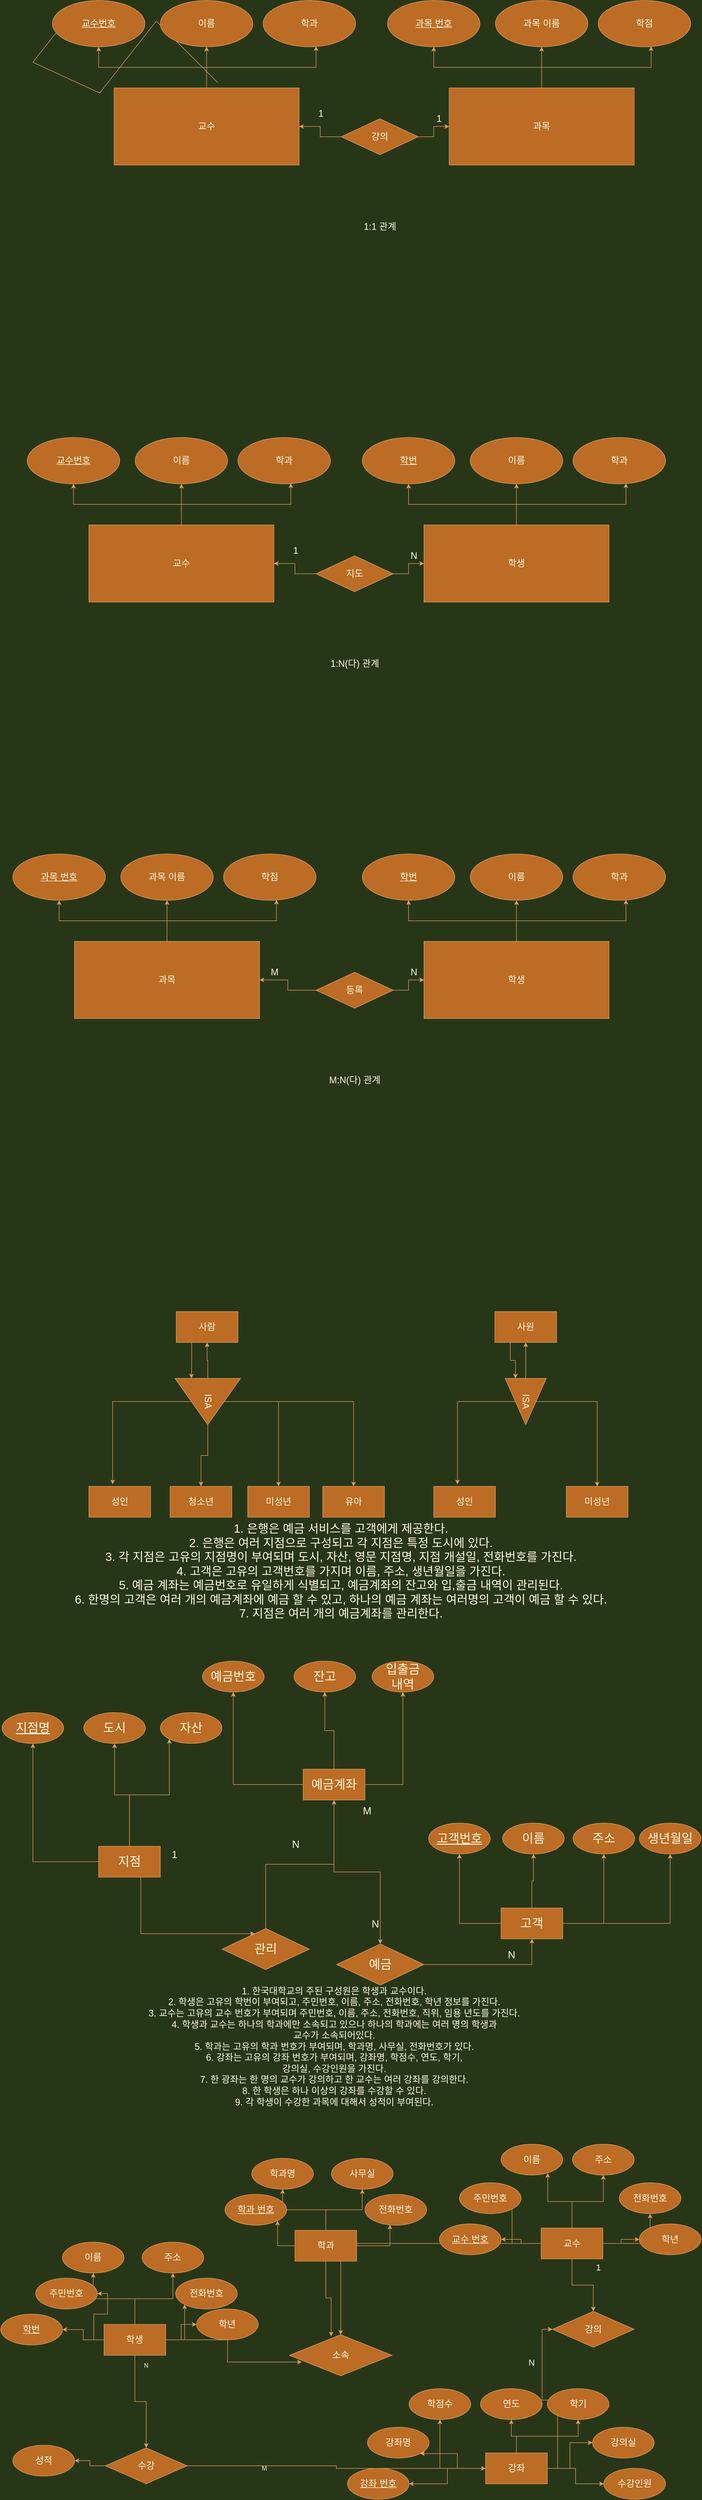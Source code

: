 <mxfile version="20.5.3" type="device"><diagram id="R2lEEEUBdFMjLlhIrx00" name="Page-1"><mxGraphModel dx="1580" dy="882" grid="1" gridSize="10" guides="1" tooltips="1" connect="1" arrows="1" fold="1" page="1" pageScale="1" pageWidth="1400" pageHeight="850" background="#283618" math="0" shadow="0" extFonts="Permanent Marker^https://fonts.googleapis.com/css?family=Permanent+Marker"><root><mxCell id="0"/><mxCell id="1" parent="0"/><mxCell id="LZjYYgb2vNBmCxx3udoO-3" value="" style="endArrow=none;html=1;rounded=0;strokeColor=#DDA15E;fontColor=#FEFAE0;labelBackgroundColor=#283618;" parent="1" edge="1"><mxGeometry width="50" height="50" relative="1" as="geometry"><mxPoint x="172.16" y="235.433" as="sourcePoint"/><mxPoint x="450" y="380" as="targetPoint"/><Array as="points"><mxPoint x="90" y="340"/><mxPoint x="220" y="400"/><mxPoint x="330" y="260"/></Array></mxGeometry></mxCell><mxCell id="LZjYYgb2vNBmCxx3udoO-9" value="&lt;font style=&quot;font-size: 18px;&quot;&gt;&lt;u&gt;교수번호&lt;/u&gt;&lt;/font&gt;" style="ellipse;whiteSpace=wrap;html=1;fillColor=#BC6C25;strokeColor=#DDA15E;fontColor=#FEFAE0;" parent="1" vertex="1"><mxGeometry x="128" y="220" width="180" height="90" as="geometry"/></mxCell><mxCell id="LZjYYgb2vNBmCxx3udoO-10" value="&lt;font style=&quot;font-size: 18px;&quot;&gt;이름&lt;/font&gt;" style="ellipse;whiteSpace=wrap;html=1;fillColor=#BC6C25;strokeColor=#DDA15E;fontColor=#FEFAE0;" parent="1" vertex="1"><mxGeometry x="338" y="220" width="180" height="90" as="geometry"/></mxCell><mxCell id="LZjYYgb2vNBmCxx3udoO-11" value="&lt;font style=&quot;font-size: 18px;&quot;&gt;학과&lt;/font&gt;" style="ellipse;whiteSpace=wrap;html=1;fillColor=#BC6C25;strokeColor=#DDA15E;fontColor=#FEFAE0;" parent="1" vertex="1"><mxGeometry x="538" y="220" width="180" height="90" as="geometry"/></mxCell><mxCell id="LZjYYgb2vNBmCxx3udoO-14" style="edgeStyle=orthogonalEdgeStyle;rounded=0;orthogonalLoop=1;jettySize=auto;html=1;entryX=0.5;entryY=1;entryDx=0;entryDy=0;fontSize=18;strokeColor=#DDA15E;fontColor=#FEFAE0;labelBackgroundColor=#283618;" parent="1" source="LZjYYgb2vNBmCxx3udoO-13" target="LZjYYgb2vNBmCxx3udoO-10" edge="1"><mxGeometry relative="1" as="geometry"/></mxCell><mxCell id="LZjYYgb2vNBmCxx3udoO-15" style="edgeStyle=orthogonalEdgeStyle;rounded=0;orthogonalLoop=1;jettySize=auto;html=1;entryX=0.5;entryY=1;entryDx=0;entryDy=0;fontSize=18;strokeColor=#DDA15E;fontColor=#FEFAE0;labelBackgroundColor=#283618;" parent="1" source="LZjYYgb2vNBmCxx3udoO-13" target="LZjYYgb2vNBmCxx3udoO-9" edge="1"><mxGeometry relative="1" as="geometry"/></mxCell><mxCell id="LZjYYgb2vNBmCxx3udoO-16" style="edgeStyle=orthogonalEdgeStyle;rounded=0;orthogonalLoop=1;jettySize=auto;html=1;entryX=0.572;entryY=0.989;entryDx=0;entryDy=0;entryPerimeter=0;fontSize=18;strokeColor=#DDA15E;fontColor=#FEFAE0;labelBackgroundColor=#283618;" parent="1" source="LZjYYgb2vNBmCxx3udoO-13" target="LZjYYgb2vNBmCxx3udoO-11" edge="1"><mxGeometry relative="1" as="geometry"/></mxCell><mxCell id="LZjYYgb2vNBmCxx3udoO-13" value="교수" style="rounded=0;whiteSpace=wrap;html=1;fontSize=18;fillColor=#BC6C25;strokeColor=#DDA15E;fontColor=#FEFAE0;" parent="1" vertex="1"><mxGeometry x="248" y="390" width="360" height="150" as="geometry"/></mxCell><mxCell id="LZjYYgb2vNBmCxx3udoO-17" value="&lt;font style=&quot;font-size: 18px;&quot;&gt;&lt;u&gt;과목 번호&lt;/u&gt;&lt;/font&gt;" style="ellipse;whiteSpace=wrap;html=1;fillColor=#BC6C25;strokeColor=#DDA15E;fontColor=#FEFAE0;" parent="1" vertex="1"><mxGeometry x="780" y="220" width="180" height="90" as="geometry"/></mxCell><mxCell id="LZjYYgb2vNBmCxx3udoO-18" value="&lt;font style=&quot;font-size: 18px;&quot;&gt;과목 이름&lt;/font&gt;" style="ellipse;whiteSpace=wrap;html=1;fillColor=#BC6C25;strokeColor=#DDA15E;fontColor=#FEFAE0;" parent="1" vertex="1"><mxGeometry x="990" y="220" width="180" height="90" as="geometry"/></mxCell><mxCell id="LZjYYgb2vNBmCxx3udoO-19" value="&lt;font style=&quot;font-size: 18px;&quot;&gt;학점&lt;/font&gt;" style="ellipse;whiteSpace=wrap;html=1;fillColor=#BC6C25;strokeColor=#DDA15E;fontColor=#FEFAE0;" parent="1" vertex="1"><mxGeometry x="1190" y="220" width="180" height="90" as="geometry"/></mxCell><mxCell id="LZjYYgb2vNBmCxx3udoO-20" style="edgeStyle=orthogonalEdgeStyle;rounded=0;orthogonalLoop=1;jettySize=auto;html=1;entryX=0.5;entryY=1;entryDx=0;entryDy=0;fontSize=18;strokeColor=#DDA15E;fontColor=#FEFAE0;labelBackgroundColor=#283618;" parent="1" source="LZjYYgb2vNBmCxx3udoO-23" target="LZjYYgb2vNBmCxx3udoO-18" edge="1"><mxGeometry relative="1" as="geometry"/></mxCell><mxCell id="LZjYYgb2vNBmCxx3udoO-21" style="edgeStyle=orthogonalEdgeStyle;rounded=0;orthogonalLoop=1;jettySize=auto;html=1;entryX=0.5;entryY=1;entryDx=0;entryDy=0;fontSize=18;strokeColor=#DDA15E;fontColor=#FEFAE0;labelBackgroundColor=#283618;" parent="1" source="LZjYYgb2vNBmCxx3udoO-23" target="LZjYYgb2vNBmCxx3udoO-17" edge="1"><mxGeometry relative="1" as="geometry"/></mxCell><mxCell id="LZjYYgb2vNBmCxx3udoO-22" style="edgeStyle=orthogonalEdgeStyle;rounded=0;orthogonalLoop=1;jettySize=auto;html=1;entryX=0.572;entryY=0.989;entryDx=0;entryDy=0;entryPerimeter=0;fontSize=18;strokeColor=#DDA15E;fontColor=#FEFAE0;labelBackgroundColor=#283618;" parent="1" source="LZjYYgb2vNBmCxx3udoO-23" target="LZjYYgb2vNBmCxx3udoO-19" edge="1"><mxGeometry relative="1" as="geometry"/></mxCell><mxCell id="LZjYYgb2vNBmCxx3udoO-23" value="과목" style="rounded=0;whiteSpace=wrap;html=1;fontSize=18;fillColor=#BC6C25;strokeColor=#DDA15E;fontColor=#FEFAE0;" parent="1" vertex="1"><mxGeometry x="900" y="390" width="360" height="150" as="geometry"/></mxCell><mxCell id="LZjYYgb2vNBmCxx3udoO-26" style="edgeStyle=orthogonalEdgeStyle;rounded=0;orthogonalLoop=1;jettySize=auto;html=1;fontSize=18;strokeColor=#DDA15E;fontColor=#FEFAE0;labelBackgroundColor=#283618;" parent="1" source="LZjYYgb2vNBmCxx3udoO-24" target="LZjYYgb2vNBmCxx3udoO-13" edge="1"><mxGeometry relative="1" as="geometry"/></mxCell><mxCell id="LZjYYgb2vNBmCxx3udoO-27" style="edgeStyle=orthogonalEdgeStyle;rounded=0;orthogonalLoop=1;jettySize=auto;html=1;fontSize=18;strokeColor=#DDA15E;fontColor=#FEFAE0;labelBackgroundColor=#283618;" parent="1" source="LZjYYgb2vNBmCxx3udoO-24" target="LZjYYgb2vNBmCxx3udoO-23" edge="1"><mxGeometry relative="1" as="geometry"/></mxCell><mxCell id="LZjYYgb2vNBmCxx3udoO-24" value="강의" style="rhombus;whiteSpace=wrap;html=1;fontSize=18;fillColor=#BC6C25;strokeColor=#DDA15E;fontColor=#FEFAE0;" parent="1" vertex="1"><mxGeometry x="690" y="450" width="150" height="70" as="geometry"/></mxCell><mxCell id="LZjYYgb2vNBmCxx3udoO-28" value="1" style="text;html=1;align=center;verticalAlign=middle;resizable=0;points=[];autosize=1;strokeColor=none;fillColor=none;fontSize=18;fontColor=#FEFAE0;" parent="1" vertex="1"><mxGeometry x="635" y="420" width="30" height="40" as="geometry"/></mxCell><mxCell id="LZjYYgb2vNBmCxx3udoO-29" value="1" style="text;html=1;align=center;verticalAlign=middle;resizable=0;points=[];autosize=1;strokeColor=none;fillColor=none;fontSize=18;fontColor=#FEFAE0;" parent="1" vertex="1"><mxGeometry x="865" y="430" width="30" height="40" as="geometry"/></mxCell><mxCell id="LZjYYgb2vNBmCxx3udoO-30" value="1:1 관계" style="text;html=1;align=center;verticalAlign=middle;resizable=0;points=[];autosize=1;strokeColor=none;fillColor=none;fontSize=18;fontColor=#FEFAE0;" parent="1" vertex="1"><mxGeometry x="720" y="640" width="90" height="40" as="geometry"/></mxCell><mxCell id="LZjYYgb2vNBmCxx3udoO-32" value="&lt;font style=&quot;font-size: 18px;&quot;&gt;&lt;u&gt;교수번호&lt;/u&gt;&lt;/font&gt;" style="ellipse;whiteSpace=wrap;html=1;fillColor=#BC6C25;strokeColor=#DDA15E;fontColor=#FEFAE0;" parent="1" vertex="1"><mxGeometry x="79" y="1070" width="180" height="90" as="geometry"/></mxCell><mxCell id="LZjYYgb2vNBmCxx3udoO-33" value="&lt;font style=&quot;font-size: 18px;&quot;&gt;이름&lt;/font&gt;" style="ellipse;whiteSpace=wrap;html=1;fillColor=#BC6C25;strokeColor=#DDA15E;fontColor=#FEFAE0;" parent="1" vertex="1"><mxGeometry x="289" y="1070" width="180" height="90" as="geometry"/></mxCell><mxCell id="LZjYYgb2vNBmCxx3udoO-34" value="&lt;font style=&quot;font-size: 18px;&quot;&gt;학과&lt;/font&gt;" style="ellipse;whiteSpace=wrap;html=1;fillColor=#BC6C25;strokeColor=#DDA15E;fontColor=#FEFAE0;" parent="1" vertex="1"><mxGeometry x="489" y="1070" width="180" height="90" as="geometry"/></mxCell><mxCell id="LZjYYgb2vNBmCxx3udoO-35" style="edgeStyle=orthogonalEdgeStyle;rounded=0;orthogonalLoop=1;jettySize=auto;html=1;entryX=0.5;entryY=1;entryDx=0;entryDy=0;fontSize=18;strokeColor=#DDA15E;fontColor=#FEFAE0;labelBackgroundColor=#283618;" parent="1" source="LZjYYgb2vNBmCxx3udoO-38" target="LZjYYgb2vNBmCxx3udoO-33" edge="1"><mxGeometry relative="1" as="geometry"/></mxCell><mxCell id="LZjYYgb2vNBmCxx3udoO-36" style="edgeStyle=orthogonalEdgeStyle;rounded=0;orthogonalLoop=1;jettySize=auto;html=1;entryX=0.5;entryY=1;entryDx=0;entryDy=0;fontSize=18;strokeColor=#DDA15E;fontColor=#FEFAE0;labelBackgroundColor=#283618;" parent="1" source="LZjYYgb2vNBmCxx3udoO-38" target="LZjYYgb2vNBmCxx3udoO-32" edge="1"><mxGeometry relative="1" as="geometry"/></mxCell><mxCell id="LZjYYgb2vNBmCxx3udoO-37" style="edgeStyle=orthogonalEdgeStyle;rounded=0;orthogonalLoop=1;jettySize=auto;html=1;entryX=0.572;entryY=0.989;entryDx=0;entryDy=0;entryPerimeter=0;fontSize=18;strokeColor=#DDA15E;fontColor=#FEFAE0;labelBackgroundColor=#283618;" parent="1" source="LZjYYgb2vNBmCxx3udoO-38" target="LZjYYgb2vNBmCxx3udoO-34" edge="1"><mxGeometry relative="1" as="geometry"/></mxCell><mxCell id="LZjYYgb2vNBmCxx3udoO-38" value="교수" style="rounded=0;whiteSpace=wrap;html=1;fontSize=18;fillColor=#BC6C25;strokeColor=#DDA15E;fontColor=#FEFAE0;" parent="1" vertex="1"><mxGeometry x="199" y="1240" width="360" height="150" as="geometry"/></mxCell><mxCell id="LZjYYgb2vNBmCxx3udoO-39" value="&lt;font style=&quot;font-size: 18px;&quot;&gt;&lt;u&gt;학번&lt;/u&gt;&lt;/font&gt;" style="ellipse;whiteSpace=wrap;html=1;fillColor=#BC6C25;strokeColor=#DDA15E;fontColor=#FEFAE0;" parent="1" vertex="1"><mxGeometry x="731" y="1070" width="180" height="90" as="geometry"/></mxCell><mxCell id="LZjYYgb2vNBmCxx3udoO-40" value="&lt;font style=&quot;font-size: 18px;&quot;&gt;이름&lt;/font&gt;" style="ellipse;whiteSpace=wrap;html=1;fillColor=#BC6C25;strokeColor=#DDA15E;fontColor=#FEFAE0;" parent="1" vertex="1"><mxGeometry x="941" y="1070" width="180" height="90" as="geometry"/></mxCell><mxCell id="LZjYYgb2vNBmCxx3udoO-41" value="&lt;font style=&quot;font-size: 18px;&quot;&gt;학과&lt;/font&gt;" style="ellipse;whiteSpace=wrap;html=1;fillColor=#BC6C25;strokeColor=#DDA15E;fontColor=#FEFAE0;" parent="1" vertex="1"><mxGeometry x="1141" y="1070" width="180" height="90" as="geometry"/></mxCell><mxCell id="LZjYYgb2vNBmCxx3udoO-42" style="edgeStyle=orthogonalEdgeStyle;rounded=0;orthogonalLoop=1;jettySize=auto;html=1;entryX=0.5;entryY=1;entryDx=0;entryDy=0;fontSize=18;strokeColor=#DDA15E;fontColor=#FEFAE0;labelBackgroundColor=#283618;" parent="1" source="LZjYYgb2vNBmCxx3udoO-45" target="LZjYYgb2vNBmCxx3udoO-40" edge="1"><mxGeometry relative="1" as="geometry"/></mxCell><mxCell id="LZjYYgb2vNBmCxx3udoO-43" style="edgeStyle=orthogonalEdgeStyle;rounded=0;orthogonalLoop=1;jettySize=auto;html=1;entryX=0.5;entryY=1;entryDx=0;entryDy=0;fontSize=18;strokeColor=#DDA15E;fontColor=#FEFAE0;labelBackgroundColor=#283618;" parent="1" source="LZjYYgb2vNBmCxx3udoO-45" target="LZjYYgb2vNBmCxx3udoO-39" edge="1"><mxGeometry relative="1" as="geometry"/></mxCell><mxCell id="LZjYYgb2vNBmCxx3udoO-44" style="edgeStyle=orthogonalEdgeStyle;rounded=0;orthogonalLoop=1;jettySize=auto;html=1;entryX=0.572;entryY=0.989;entryDx=0;entryDy=0;entryPerimeter=0;fontSize=18;strokeColor=#DDA15E;fontColor=#FEFAE0;labelBackgroundColor=#283618;" parent="1" source="LZjYYgb2vNBmCxx3udoO-45" target="LZjYYgb2vNBmCxx3udoO-41" edge="1"><mxGeometry relative="1" as="geometry"/></mxCell><mxCell id="LZjYYgb2vNBmCxx3udoO-45" value="학생" style="rounded=0;whiteSpace=wrap;html=1;fontSize=18;fillColor=#BC6C25;strokeColor=#DDA15E;fontColor=#FEFAE0;" parent="1" vertex="1"><mxGeometry x="851" y="1240" width="360" height="150" as="geometry"/></mxCell><mxCell id="LZjYYgb2vNBmCxx3udoO-46" style="edgeStyle=orthogonalEdgeStyle;rounded=0;orthogonalLoop=1;jettySize=auto;html=1;fontSize=18;strokeColor=#DDA15E;fontColor=#FEFAE0;labelBackgroundColor=#283618;" parent="1" source="LZjYYgb2vNBmCxx3udoO-48" target="LZjYYgb2vNBmCxx3udoO-38" edge="1"><mxGeometry relative="1" as="geometry"/></mxCell><mxCell id="LZjYYgb2vNBmCxx3udoO-47" style="edgeStyle=orthogonalEdgeStyle;rounded=0;orthogonalLoop=1;jettySize=auto;html=1;fontSize=18;strokeColor=#DDA15E;fontColor=#FEFAE0;labelBackgroundColor=#283618;" parent="1" source="LZjYYgb2vNBmCxx3udoO-48" target="LZjYYgb2vNBmCxx3udoO-45" edge="1"><mxGeometry relative="1" as="geometry"/></mxCell><mxCell id="LZjYYgb2vNBmCxx3udoO-48" value="지도" style="rhombus;whiteSpace=wrap;html=1;fontSize=18;fillColor=#BC6C25;strokeColor=#DDA15E;fontColor=#FEFAE0;" parent="1" vertex="1"><mxGeometry x="641" y="1300" width="150" height="70" as="geometry"/></mxCell><mxCell id="LZjYYgb2vNBmCxx3udoO-49" value="1" style="text;html=1;align=center;verticalAlign=middle;resizable=0;points=[];autosize=1;strokeColor=none;fillColor=none;fontSize=18;fontColor=#FEFAE0;" parent="1" vertex="1"><mxGeometry x="586" y="1270" width="30" height="40" as="geometry"/></mxCell><mxCell id="LZjYYgb2vNBmCxx3udoO-50" value="N" style="text;html=1;align=center;verticalAlign=middle;resizable=0;points=[];autosize=1;strokeColor=none;fillColor=none;fontSize=18;fontColor=#FEFAE0;" parent="1" vertex="1"><mxGeometry x="811" y="1280" width="40" height="40" as="geometry"/></mxCell><mxCell id="LZjYYgb2vNBmCxx3udoO-51" value="1:N(다) 관계" style="text;html=1;align=center;verticalAlign=middle;resizable=0;points=[];autosize=1;strokeColor=none;fillColor=none;fontSize=18;fontColor=#FEFAE0;" parent="1" vertex="1"><mxGeometry x="656" y="1490" width="120" height="40" as="geometry"/></mxCell><mxCell id="LZjYYgb2vNBmCxx3udoO-59" value="&lt;font style=&quot;font-size: 18px;&quot;&gt;&lt;u&gt;학번&lt;/u&gt;&lt;/font&gt;" style="ellipse;whiteSpace=wrap;html=1;fillColor=#BC6C25;strokeColor=#DDA15E;fontColor=#FEFAE0;" parent="1" vertex="1"><mxGeometry x="731" y="1880" width="180" height="90" as="geometry"/></mxCell><mxCell id="LZjYYgb2vNBmCxx3udoO-60" value="&lt;font style=&quot;font-size: 18px;&quot;&gt;이름&lt;/font&gt;" style="ellipse;whiteSpace=wrap;html=1;fillColor=#BC6C25;strokeColor=#DDA15E;fontColor=#FEFAE0;" parent="1" vertex="1"><mxGeometry x="941" y="1880" width="180" height="90" as="geometry"/></mxCell><mxCell id="LZjYYgb2vNBmCxx3udoO-61" value="&lt;font style=&quot;font-size: 18px;&quot;&gt;학과&lt;/font&gt;" style="ellipse;whiteSpace=wrap;html=1;fillColor=#BC6C25;strokeColor=#DDA15E;fontColor=#FEFAE0;" parent="1" vertex="1"><mxGeometry x="1141" y="1880" width="180" height="90" as="geometry"/></mxCell><mxCell id="LZjYYgb2vNBmCxx3udoO-62" style="edgeStyle=orthogonalEdgeStyle;rounded=0;orthogonalLoop=1;jettySize=auto;html=1;entryX=0.5;entryY=1;entryDx=0;entryDy=0;fontSize=18;strokeColor=#DDA15E;fontColor=#FEFAE0;labelBackgroundColor=#283618;" parent="1" source="LZjYYgb2vNBmCxx3udoO-65" target="LZjYYgb2vNBmCxx3udoO-60" edge="1"><mxGeometry relative="1" as="geometry"/></mxCell><mxCell id="LZjYYgb2vNBmCxx3udoO-63" style="edgeStyle=orthogonalEdgeStyle;rounded=0;orthogonalLoop=1;jettySize=auto;html=1;entryX=0.5;entryY=1;entryDx=0;entryDy=0;fontSize=18;strokeColor=#DDA15E;fontColor=#FEFAE0;labelBackgroundColor=#283618;" parent="1" source="LZjYYgb2vNBmCxx3udoO-65" target="LZjYYgb2vNBmCxx3udoO-59" edge="1"><mxGeometry relative="1" as="geometry"/></mxCell><mxCell id="LZjYYgb2vNBmCxx3udoO-64" style="edgeStyle=orthogonalEdgeStyle;rounded=0;orthogonalLoop=1;jettySize=auto;html=1;entryX=0.572;entryY=0.989;entryDx=0;entryDy=0;entryPerimeter=0;fontSize=18;strokeColor=#DDA15E;fontColor=#FEFAE0;labelBackgroundColor=#283618;" parent="1" source="LZjYYgb2vNBmCxx3udoO-65" target="LZjYYgb2vNBmCxx3udoO-61" edge="1"><mxGeometry relative="1" as="geometry"/></mxCell><mxCell id="LZjYYgb2vNBmCxx3udoO-65" value="학생" style="rounded=0;whiteSpace=wrap;html=1;fontSize=18;fillColor=#BC6C25;strokeColor=#DDA15E;fontColor=#FEFAE0;" parent="1" vertex="1"><mxGeometry x="851" y="2050" width="360" height="150" as="geometry"/></mxCell><mxCell id="LZjYYgb2vNBmCxx3udoO-67" style="edgeStyle=orthogonalEdgeStyle;rounded=0;orthogonalLoop=1;jettySize=auto;html=1;fontSize=18;strokeColor=#DDA15E;fontColor=#FEFAE0;labelBackgroundColor=#283618;" parent="1" source="LZjYYgb2vNBmCxx3udoO-68" target="LZjYYgb2vNBmCxx3udoO-65" edge="1"><mxGeometry relative="1" as="geometry"/></mxCell><mxCell id="LZjYYgb2vNBmCxx3udoO-82" style="edgeStyle=orthogonalEdgeStyle;rounded=0;orthogonalLoop=1;jettySize=auto;html=1;fontSize=18;strokeColor=#DDA15E;fontColor=#FEFAE0;labelBackgroundColor=#283618;" parent="1" source="LZjYYgb2vNBmCxx3udoO-68" target="LZjYYgb2vNBmCxx3udoO-78" edge="1"><mxGeometry relative="1" as="geometry"/></mxCell><mxCell id="LZjYYgb2vNBmCxx3udoO-68" value="등록" style="rhombus;whiteSpace=wrap;html=1;fontSize=18;fillColor=#BC6C25;strokeColor=#DDA15E;fontColor=#FEFAE0;" parent="1" vertex="1"><mxGeometry x="641" y="2110" width="150" height="70" as="geometry"/></mxCell><mxCell id="LZjYYgb2vNBmCxx3udoO-70" value="N" style="text;html=1;align=center;verticalAlign=middle;resizable=0;points=[];autosize=1;strokeColor=none;fillColor=none;fontSize=18;fontColor=#FEFAE0;" parent="1" vertex="1"><mxGeometry x="811" y="2090" width="40" height="40" as="geometry"/></mxCell><mxCell id="LZjYYgb2vNBmCxx3udoO-71" value="M:N(다) 관계" style="text;html=1;align=center;verticalAlign=middle;resizable=0;points=[];autosize=1;strokeColor=none;fillColor=none;fontSize=18;fontColor=#FEFAE0;" parent="1" vertex="1"><mxGeometry x="651" y="2300" width="130" height="40" as="geometry"/></mxCell><mxCell id="LZjYYgb2vNBmCxx3udoO-72" value="&lt;font style=&quot;font-size: 18px;&quot;&gt;&lt;u&gt;과목 번호&lt;/u&gt;&lt;/font&gt;" style="ellipse;whiteSpace=wrap;html=1;fillColor=#BC6C25;strokeColor=#DDA15E;fontColor=#FEFAE0;" parent="1" vertex="1"><mxGeometry x="51" y="1880" width="180" height="90" as="geometry"/></mxCell><mxCell id="LZjYYgb2vNBmCxx3udoO-73" value="&lt;font style=&quot;font-size: 18px;&quot;&gt;과목 이름&lt;/font&gt;" style="ellipse;whiteSpace=wrap;html=1;fillColor=#BC6C25;strokeColor=#DDA15E;fontColor=#FEFAE0;" parent="1" vertex="1"><mxGeometry x="261" y="1880" width="180" height="90" as="geometry"/></mxCell><mxCell id="LZjYYgb2vNBmCxx3udoO-74" value="&lt;font style=&quot;font-size: 18px;&quot;&gt;학점&lt;/font&gt;" style="ellipse;whiteSpace=wrap;html=1;fillColor=#BC6C25;strokeColor=#DDA15E;fontColor=#FEFAE0;" parent="1" vertex="1"><mxGeometry x="461" y="1880" width="180" height="90" as="geometry"/></mxCell><mxCell id="LZjYYgb2vNBmCxx3udoO-75" style="edgeStyle=orthogonalEdgeStyle;rounded=0;orthogonalLoop=1;jettySize=auto;html=1;entryX=0.5;entryY=1;entryDx=0;entryDy=0;fontSize=18;strokeColor=#DDA15E;fontColor=#FEFAE0;labelBackgroundColor=#283618;" parent="1" source="LZjYYgb2vNBmCxx3udoO-78" target="LZjYYgb2vNBmCxx3udoO-73" edge="1"><mxGeometry relative="1" as="geometry"/></mxCell><mxCell id="LZjYYgb2vNBmCxx3udoO-76" style="edgeStyle=orthogonalEdgeStyle;rounded=0;orthogonalLoop=1;jettySize=auto;html=1;entryX=0.5;entryY=1;entryDx=0;entryDy=0;fontSize=18;strokeColor=#DDA15E;fontColor=#FEFAE0;labelBackgroundColor=#283618;" parent="1" source="LZjYYgb2vNBmCxx3udoO-78" target="LZjYYgb2vNBmCxx3udoO-72" edge="1"><mxGeometry relative="1" as="geometry"/></mxCell><mxCell id="LZjYYgb2vNBmCxx3udoO-77" style="edgeStyle=orthogonalEdgeStyle;rounded=0;orthogonalLoop=1;jettySize=auto;html=1;entryX=0.572;entryY=0.989;entryDx=0;entryDy=0;entryPerimeter=0;fontSize=18;strokeColor=#DDA15E;fontColor=#FEFAE0;labelBackgroundColor=#283618;" parent="1" source="LZjYYgb2vNBmCxx3udoO-78" target="LZjYYgb2vNBmCxx3udoO-74" edge="1"><mxGeometry relative="1" as="geometry"/></mxCell><mxCell id="LZjYYgb2vNBmCxx3udoO-78" value="과목" style="rounded=0;whiteSpace=wrap;html=1;fontSize=18;fillColor=#BC6C25;strokeColor=#DDA15E;fontColor=#FEFAE0;" parent="1" vertex="1"><mxGeometry x="171" y="2050" width="360" height="150" as="geometry"/></mxCell><mxCell id="LZjYYgb2vNBmCxx3udoO-83" value="M" style="text;html=1;align=center;verticalAlign=middle;resizable=0;points=[];autosize=1;strokeColor=none;fillColor=none;fontSize=18;fontColor=#FEFAE0;" parent="1" vertex="1"><mxGeometry x="540" y="2090" width="40" height="40" as="geometry"/></mxCell><mxCell id="LZjYYgb2vNBmCxx3udoO-117" style="edgeStyle=orthogonalEdgeStyle;rounded=0;orthogonalLoop=1;jettySize=auto;html=1;entryX=0;entryY=0.75;entryDx=0;entryDy=0;fontSize=18;exitX=0.25;exitY=1;exitDx=0;exitDy=0;strokeColor=#DDA15E;fontColor=#FEFAE0;labelBackgroundColor=#283618;" parent="1" source="LZjYYgb2vNBmCxx3udoO-104" target="LZjYYgb2vNBmCxx3udoO-110" edge="1"><mxGeometry relative="1" as="geometry"/></mxCell><mxCell id="LZjYYgb2vNBmCxx3udoO-104" value="사람" style="whiteSpace=wrap;html=1;fontSize=18;fillColor=#BC6C25;strokeColor=#DDA15E;fontColor=#FEFAE0;" parent="1" vertex="1"><mxGeometry x="369" y="2770" width="120" height="60" as="geometry"/></mxCell><mxCell id="LZjYYgb2vNBmCxx3udoO-105" value="성인" style="whiteSpace=wrap;html=1;fontSize=18;fillColor=#BC6C25;strokeColor=#DDA15E;fontColor=#FEFAE0;" parent="1" vertex="1"><mxGeometry x="199" y="3110" width="120" height="60" as="geometry"/></mxCell><mxCell id="LZjYYgb2vNBmCxx3udoO-106" value="청소년" style="whiteSpace=wrap;html=1;fontSize=18;fillColor=#BC6C25;strokeColor=#DDA15E;fontColor=#FEFAE0;" parent="1" vertex="1"><mxGeometry x="357" y="3110" width="120" height="60" as="geometry"/></mxCell><mxCell id="LZjYYgb2vNBmCxx3udoO-107" value="미성년" style="whiteSpace=wrap;html=1;fontSize=18;fillColor=#BC6C25;strokeColor=#DDA15E;fontColor=#FEFAE0;" parent="1" vertex="1"><mxGeometry x="508" y="3110" width="120" height="60" as="geometry"/></mxCell><mxCell id="LZjYYgb2vNBmCxx3udoO-108" value="유아" style="whiteSpace=wrap;html=1;fontSize=18;fillColor=#BC6C25;strokeColor=#DDA15E;fontColor=#FEFAE0;" parent="1" vertex="1"><mxGeometry x="654" y="3110" width="120" height="60" as="geometry"/></mxCell><mxCell id="LZjYYgb2vNBmCxx3udoO-116" style="edgeStyle=orthogonalEdgeStyle;rounded=0;orthogonalLoop=1;jettySize=auto;html=1;entryX=0.5;entryY=1;entryDx=0;entryDy=0;fontSize=18;strokeColor=#DDA15E;fontColor=#FEFAE0;labelBackgroundColor=#283618;" parent="1" source="LZjYYgb2vNBmCxx3udoO-110" target="LZjYYgb2vNBmCxx3udoO-104" edge="1"><mxGeometry relative="1" as="geometry"/></mxCell><mxCell id="LZjYYgb2vNBmCxx3udoO-118" style="edgeStyle=orthogonalEdgeStyle;rounded=0;orthogonalLoop=1;jettySize=auto;html=1;entryX=0.385;entryY=-0.067;entryDx=0;entryDy=0;entryPerimeter=0;fontSize=18;strokeColor=#DDA15E;fontColor=#FEFAE0;labelBackgroundColor=#283618;" parent="1" source="LZjYYgb2vNBmCxx3udoO-110" target="LZjYYgb2vNBmCxx3udoO-105" edge="1"><mxGeometry relative="1" as="geometry"/></mxCell><mxCell id="LZjYYgb2vNBmCxx3udoO-119" style="edgeStyle=orthogonalEdgeStyle;rounded=0;orthogonalLoop=1;jettySize=auto;html=1;entryX=0.5;entryY=0;entryDx=0;entryDy=0;fontSize=18;strokeColor=#DDA15E;fontColor=#FEFAE0;labelBackgroundColor=#283618;" parent="1" source="LZjYYgb2vNBmCxx3udoO-110" target="LZjYYgb2vNBmCxx3udoO-106" edge="1"><mxGeometry relative="1" as="geometry"/></mxCell><mxCell id="LZjYYgb2vNBmCxx3udoO-120" style="edgeStyle=orthogonalEdgeStyle;rounded=0;orthogonalLoop=1;jettySize=auto;html=1;entryX=0.5;entryY=0;entryDx=0;entryDy=0;fontSize=18;strokeColor=#DDA15E;fontColor=#FEFAE0;labelBackgroundColor=#283618;" parent="1" source="LZjYYgb2vNBmCxx3udoO-110" target="LZjYYgb2vNBmCxx3udoO-107" edge="1"><mxGeometry relative="1" as="geometry"/></mxCell><mxCell id="LZjYYgb2vNBmCxx3udoO-122" style="edgeStyle=orthogonalEdgeStyle;rounded=0;orthogonalLoop=1;jettySize=auto;html=1;fontSize=18;entryX=0.5;entryY=0;entryDx=0;entryDy=0;strokeColor=#DDA15E;fontColor=#FEFAE0;labelBackgroundColor=#283618;" parent="1" source="LZjYYgb2vNBmCxx3udoO-110" target="LZjYYgb2vNBmCxx3udoO-108" edge="1"><mxGeometry relative="1" as="geometry"><mxPoint x="719" y="3055" as="targetPoint"/></mxGeometry></mxCell><mxCell id="LZjYYgb2vNBmCxx3udoO-110" value="ISA" style="triangle;whiteSpace=wrap;html=1;fontSize=18;rotation=90;fillColor=#BC6C25;strokeColor=#DDA15E;fontColor=#FEFAE0;" parent="1" vertex="1"><mxGeometry x="385.25" y="2881.25" width="90" height="127.5" as="geometry"/></mxCell><mxCell id="LZjYYgb2vNBmCxx3udoO-123" style="edgeStyle=orthogonalEdgeStyle;rounded=0;orthogonalLoop=1;jettySize=auto;html=1;entryX=0;entryY=0.75;entryDx=0;entryDy=0;fontSize=18;exitX=0.25;exitY=1;exitDx=0;exitDy=0;strokeColor=#DDA15E;fontColor=#FEFAE0;labelBackgroundColor=#283618;" parent="1" source="LZjYYgb2vNBmCxx3udoO-124" target="LZjYYgb2vNBmCxx3udoO-134" edge="1"><mxGeometry relative="1" as="geometry"/></mxCell><mxCell id="LZjYYgb2vNBmCxx3udoO-124" value="사원" style="whiteSpace=wrap;html=1;fontSize=18;fillColor=#BC6C25;strokeColor=#DDA15E;fontColor=#FEFAE0;" parent="1" vertex="1"><mxGeometry x="989" y="2770" width="120" height="60" as="geometry"/></mxCell><mxCell id="LZjYYgb2vNBmCxx3udoO-125" value="성인" style="whiteSpace=wrap;html=1;fontSize=18;fillColor=#BC6C25;strokeColor=#DDA15E;fontColor=#FEFAE0;" parent="1" vertex="1"><mxGeometry x="870" y="3110" width="120" height="60" as="geometry"/></mxCell><mxCell id="LZjYYgb2vNBmCxx3udoO-127" value="미성년" style="whiteSpace=wrap;html=1;fontSize=18;fillColor=#BC6C25;strokeColor=#DDA15E;fontColor=#FEFAE0;" parent="1" vertex="1"><mxGeometry x="1128" y="3110" width="120" height="60" as="geometry"/></mxCell><mxCell id="LZjYYgb2vNBmCxx3udoO-129" style="edgeStyle=orthogonalEdgeStyle;rounded=0;orthogonalLoop=1;jettySize=auto;html=1;entryX=0.5;entryY=1;entryDx=0;entryDy=0;fontSize=18;strokeColor=#DDA15E;fontColor=#FEFAE0;labelBackgroundColor=#283618;" parent="1" source="LZjYYgb2vNBmCxx3udoO-134" target="LZjYYgb2vNBmCxx3udoO-124" edge="1"><mxGeometry relative="1" as="geometry"/></mxCell><mxCell id="LZjYYgb2vNBmCxx3udoO-130" style="edgeStyle=orthogonalEdgeStyle;rounded=0;orthogonalLoop=1;jettySize=auto;html=1;entryX=0.385;entryY=-0.067;entryDx=0;entryDy=0;entryPerimeter=0;fontSize=18;strokeColor=#DDA15E;fontColor=#FEFAE0;labelBackgroundColor=#283618;" parent="1" source="LZjYYgb2vNBmCxx3udoO-134" target="LZjYYgb2vNBmCxx3udoO-125" edge="1"><mxGeometry relative="1" as="geometry"/></mxCell><mxCell id="LZjYYgb2vNBmCxx3udoO-132" style="edgeStyle=orthogonalEdgeStyle;rounded=0;orthogonalLoop=1;jettySize=auto;html=1;entryX=0.5;entryY=0;entryDx=0;entryDy=0;fontSize=18;strokeColor=#DDA15E;fontColor=#FEFAE0;labelBackgroundColor=#283618;" parent="1" source="LZjYYgb2vNBmCxx3udoO-134" target="LZjYYgb2vNBmCxx3udoO-127" edge="1"><mxGeometry relative="1" as="geometry"/></mxCell><mxCell id="LZjYYgb2vNBmCxx3udoO-134" value="ISA" style="triangle;whiteSpace=wrap;html=1;fontSize=18;rotation=90;fillColor=#BC6C25;strokeColor=#DDA15E;fontColor=#FEFAE0;" parent="1" vertex="1"><mxGeometry x="1004" y="2905" width="90" height="80" as="geometry"/></mxCell><mxCell id="LZjYYgb2vNBmCxx3udoO-136" value="&lt;font style=&quot;font-size: 23px;&quot;&gt;1. 은행은 예금 서비스를 고객에게 제공한다.&lt;br&gt;2. 은행은 여러 지점으로 구성되고 각 지점은 특정 도시에 있다.&lt;br&gt;3. 각 지점은 고유의 지점명이 부여되며 도시, 자산, 영문 지점명, 지점 개설일, 전화번호를 가진다.&lt;br&gt;4. 고객은 고유의 고객번호를 가지며 이름, 주소, 생년월일을 가진다.&lt;br&gt;5. 예금 계좌는 예금번호로 유일하게 식별되고, 예금계좌의 잔고와 입,출금 내역이 관리된다.&lt;br&gt;6. 한명의 고객은 여러 개의 예금계좌에 예금 할 수 있고, 하나의 예금 계좌는 여러명의 고객이 예금 할 수 있다.&lt;br&gt;7. 지점은 여러 개의 예금계좌를 관리한다.&lt;br&gt;&lt;/font&gt;" style="text;html=1;align=center;verticalAlign=middle;resizable=0;points=[];autosize=1;strokeColor=none;fillColor=none;fontSize=18;fontColor=#FEFAE0;" parent="1" vertex="1"><mxGeometry x="119" y="3170" width="1140" height="210" as="geometry"/></mxCell><mxCell id="LZjYYgb2vNBmCxx3udoO-155" style="edgeStyle=orthogonalEdgeStyle;rounded=0;orthogonalLoop=1;jettySize=auto;html=1;fontSize=24;strokeColor=#DDA15E;fontColor=#FEFAE0;labelBackgroundColor=#283618;" parent="1" source="LZjYYgb2vNBmCxx3udoO-137" target="LZjYYgb2vNBmCxx3udoO-139" edge="1"><mxGeometry relative="1" as="geometry"><Array as="points"><mxPoint x="300" y="3980"/></Array></mxGeometry></mxCell><mxCell id="LZjYYgb2vNBmCxx3udoO-156" style="edgeStyle=orthogonalEdgeStyle;rounded=0;orthogonalLoop=1;jettySize=auto;html=1;entryX=0.5;entryY=1;entryDx=0;entryDy=0;fontSize=24;strokeColor=#DDA15E;fontColor=#FEFAE0;labelBackgroundColor=#283618;" parent="1" source="LZjYYgb2vNBmCxx3udoO-137" target="LZjYYgb2vNBmCxx3udoO-140" edge="1"><mxGeometry relative="1" as="geometry"><Array as="points"><mxPoint x="90" y="3840"/><mxPoint x="90" y="3610"/></Array></mxGeometry></mxCell><mxCell id="LZjYYgb2vNBmCxx3udoO-158" style="edgeStyle=orthogonalEdgeStyle;rounded=0;orthogonalLoop=1;jettySize=auto;html=1;entryX=0.5;entryY=1;entryDx=0;entryDy=0;fontSize=24;strokeColor=#DDA15E;fontColor=#FEFAE0;labelBackgroundColor=#283618;" parent="1" source="LZjYYgb2vNBmCxx3udoO-137" target="LZjYYgb2vNBmCxx3udoO-141" edge="1"><mxGeometry relative="1" as="geometry"/></mxCell><mxCell id="LZjYYgb2vNBmCxx3udoO-159" style="edgeStyle=orthogonalEdgeStyle;rounded=0;orthogonalLoop=1;jettySize=auto;html=1;entryX=0;entryY=1;entryDx=0;entryDy=0;fontSize=24;strokeColor=#DDA15E;fontColor=#FEFAE0;labelBackgroundColor=#283618;" parent="1" source="LZjYYgb2vNBmCxx3udoO-137" target="LZjYYgb2vNBmCxx3udoO-142" edge="1"><mxGeometry relative="1" as="geometry"/></mxCell><mxCell id="LZjYYgb2vNBmCxx3udoO-137" value="&lt;font style=&quot;font-size: 24px;&quot;&gt;지점&lt;/font&gt;" style="whiteSpace=wrap;html=1;fontSize=14;fillColor=#BC6C25;strokeColor=#DDA15E;fontColor=#FEFAE0;" parent="1" vertex="1"><mxGeometry x="217.94" y="3810" width="120" height="60" as="geometry"/></mxCell><mxCell id="LZjYYgb2vNBmCxx3udoO-166" style="edgeStyle=orthogonalEdgeStyle;rounded=0;orthogonalLoop=1;jettySize=auto;html=1;fontSize=24;strokeColor=#DDA15E;fontColor=#FEFAE0;labelBackgroundColor=#283618;" parent="1" source="LZjYYgb2vNBmCxx3udoO-138" target="LZjYYgb2vNBmCxx3udoO-147" edge="1"><mxGeometry relative="1" as="geometry"/></mxCell><mxCell id="LZjYYgb2vNBmCxx3udoO-167" style="edgeStyle=orthogonalEdgeStyle;rounded=0;orthogonalLoop=1;jettySize=auto;html=1;fontSize=24;strokeColor=#DDA15E;fontColor=#FEFAE0;labelBackgroundColor=#283618;" parent="1" source="LZjYYgb2vNBmCxx3udoO-138" target="LZjYYgb2vNBmCxx3udoO-148" edge="1"><mxGeometry relative="1" as="geometry"/></mxCell><mxCell id="LZjYYgb2vNBmCxx3udoO-168" style="edgeStyle=orthogonalEdgeStyle;rounded=0;orthogonalLoop=1;jettySize=auto;html=1;entryX=0.5;entryY=1;entryDx=0;entryDy=0;fontSize=24;strokeColor=#DDA15E;fontColor=#FEFAE0;labelBackgroundColor=#283618;" parent="1" source="LZjYYgb2vNBmCxx3udoO-138" target="LZjYYgb2vNBmCxx3udoO-149" edge="1"><mxGeometry relative="1" as="geometry"/></mxCell><mxCell id="LZjYYgb2vNBmCxx3udoO-169" style="edgeStyle=orthogonalEdgeStyle;rounded=0;orthogonalLoop=1;jettySize=auto;html=1;fontSize=24;strokeColor=#DDA15E;fontColor=#FEFAE0;labelBackgroundColor=#283618;" parent="1" source="LZjYYgb2vNBmCxx3udoO-138" target="LZjYYgb2vNBmCxx3udoO-150" edge="1"><mxGeometry relative="1" as="geometry"/></mxCell><mxCell id="LZjYYgb2vNBmCxx3udoO-138" value="&lt;font style=&quot;font-size: 24px;&quot;&gt;고객&lt;/font&gt;" style="whiteSpace=wrap;html=1;fontSize=14;fillColor=#BC6C25;strokeColor=#DDA15E;fontColor=#FEFAE0;" parent="1" vertex="1"><mxGeometry x="1001" y="3930" width="120" height="60" as="geometry"/></mxCell><mxCell id="Rel-RMDe7Q5A4-_Ss9JW-2" style="edgeStyle=orthogonalEdgeStyle;rounded=0;orthogonalLoop=1;jettySize=auto;html=1;strokeColor=#DDA15E;fontColor=#FEFAE0;labelBackgroundColor=#283618;" edge="1" parent="1" source="LZjYYgb2vNBmCxx3udoO-139" target="Rel-RMDe7Q5A4-_Ss9JW-1"><mxGeometry relative="1" as="geometry"/></mxCell><mxCell id="LZjYYgb2vNBmCxx3udoO-139" value="관리" style="rhombus;whiteSpace=wrap;html=1;fontSize=24;fillColor=#BC6C25;strokeColor=#DDA15E;fontColor=#FEFAE0;" parent="1" vertex="1"><mxGeometry x="458" y="3970" width="170" height="80" as="geometry"/></mxCell><mxCell id="LZjYYgb2vNBmCxx3udoO-140" value="&lt;u&gt;지점명&lt;/u&gt;" style="ellipse;whiteSpace=wrap;html=1;fontSize=24;fillColor=#BC6C25;strokeColor=#DDA15E;fontColor=#FEFAE0;" parent="1" vertex="1"><mxGeometry x="29.94" y="3550" width="120" height="60" as="geometry"/></mxCell><mxCell id="LZjYYgb2vNBmCxx3udoO-141" value="도시" style="ellipse;whiteSpace=wrap;html=1;fontSize=24;fillColor=#BC6C25;strokeColor=#DDA15E;fontColor=#FEFAE0;" parent="1" vertex="1"><mxGeometry x="188.94" y="3550" width="120" height="60" as="geometry"/></mxCell><mxCell id="LZjYYgb2vNBmCxx3udoO-142" value="자산" style="ellipse;whiteSpace=wrap;html=1;fontSize=24;fillColor=#BC6C25;strokeColor=#DDA15E;fontColor=#FEFAE0;" parent="1" vertex="1"><mxGeometry x="337.94" y="3550" width="120" height="60" as="geometry"/></mxCell><mxCell id="LZjYYgb2vNBmCxx3udoO-147" value="&lt;u&gt;고객번호&lt;/u&gt;" style="ellipse;whiteSpace=wrap;html=1;fontSize=24;fillColor=#BC6C25;strokeColor=#DDA15E;fontColor=#FEFAE0;" parent="1" vertex="1"><mxGeometry x="860" y="3765" width="120" height="60" as="geometry"/></mxCell><mxCell id="LZjYYgb2vNBmCxx3udoO-148" value="이름" style="ellipse;whiteSpace=wrap;html=1;fontSize=24;fillColor=#BC6C25;strokeColor=#DDA15E;fontColor=#FEFAE0;" parent="1" vertex="1"><mxGeometry x="1004" y="3765" width="120" height="60" as="geometry"/></mxCell><mxCell id="LZjYYgb2vNBmCxx3udoO-149" value="주소" style="ellipse;whiteSpace=wrap;html=1;fontSize=24;fillColor=#BC6C25;strokeColor=#DDA15E;fontColor=#FEFAE0;" parent="1" vertex="1"><mxGeometry x="1141" y="3765" width="120" height="60" as="geometry"/></mxCell><mxCell id="LZjYYgb2vNBmCxx3udoO-150" value="생년월일" style="ellipse;whiteSpace=wrap;html=1;fontSize=24;fillColor=#BC6C25;strokeColor=#DDA15E;fontColor=#FEFAE0;" parent="1" vertex="1"><mxGeometry x="1270" y="3765" width="120" height="60" as="geometry"/></mxCell><mxCell id="Rel-RMDe7Q5A4-_Ss9JW-6" style="edgeStyle=orthogonalEdgeStyle;rounded=0;orthogonalLoop=1;jettySize=auto;html=1;strokeColor=#DDA15E;fontColor=#FEFAE0;labelBackgroundColor=#283618;" edge="1" parent="1" source="Rel-RMDe7Q5A4-_Ss9JW-1" target="Rel-RMDe7Q5A4-_Ss9JW-3"><mxGeometry relative="1" as="geometry"/></mxCell><mxCell id="Rel-RMDe7Q5A4-_Ss9JW-7" style="edgeStyle=orthogonalEdgeStyle;rounded=0;orthogonalLoop=1;jettySize=auto;html=1;strokeColor=#DDA15E;fontColor=#FEFAE0;labelBackgroundColor=#283618;" edge="1" parent="1" source="Rel-RMDe7Q5A4-_Ss9JW-1" target="Rel-RMDe7Q5A4-_Ss9JW-4"><mxGeometry relative="1" as="geometry"/></mxCell><mxCell id="Rel-RMDe7Q5A4-_Ss9JW-8" style="edgeStyle=orthogonalEdgeStyle;rounded=0;orthogonalLoop=1;jettySize=auto;html=1;entryX=0.5;entryY=1;entryDx=0;entryDy=0;strokeColor=#DDA15E;fontColor=#FEFAE0;labelBackgroundColor=#283618;" edge="1" parent="1" source="Rel-RMDe7Q5A4-_Ss9JW-1" target="Rel-RMDe7Q5A4-_Ss9JW-5"><mxGeometry relative="1" as="geometry"/></mxCell><mxCell id="Rel-RMDe7Q5A4-_Ss9JW-18" style="edgeStyle=orthogonalEdgeStyle;rounded=0;orthogonalLoop=1;jettySize=auto;html=1;strokeColor=#DDA15E;fontSize=20;fontColor=#FEFAE0;fillColor=#BC6C25;labelBackgroundColor=#283618;" edge="1" parent="1" source="Rel-RMDe7Q5A4-_Ss9JW-1" target="Rel-RMDe7Q5A4-_Ss9JW-9"><mxGeometry relative="1" as="geometry"/></mxCell><mxCell id="Rel-RMDe7Q5A4-_Ss9JW-1" value="&lt;span style=&quot;font-size: 24px;&quot;&gt;예금계좌&lt;/span&gt;" style="whiteSpace=wrap;html=1;fontSize=14;fillColor=#BC6C25;strokeColor=#DDA15E;fontColor=#FEFAE0;" vertex="1" parent="1"><mxGeometry x="616" y="3660" width="120" height="60" as="geometry"/></mxCell><mxCell id="Rel-RMDe7Q5A4-_Ss9JW-3" value="예금번호" style="ellipse;whiteSpace=wrap;html=1;fontSize=24;fillColor=#BC6C25;strokeColor=#DDA15E;fontColor=#FEFAE0;" vertex="1" parent="1"><mxGeometry x="420" y="3450" width="120" height="60" as="geometry"/></mxCell><mxCell id="Rel-RMDe7Q5A4-_Ss9JW-4" value="잔고" style="ellipse;whiteSpace=wrap;html=1;fontSize=24;fillColor=#BC6C25;strokeColor=#DDA15E;fontColor=#FEFAE0;" vertex="1" parent="1"><mxGeometry x="598" y="3450" width="120" height="60" as="geometry"/></mxCell><mxCell id="Rel-RMDe7Q5A4-_Ss9JW-5" value="입출금&lt;br&gt;내역" style="ellipse;whiteSpace=wrap;html=1;fontSize=24;fillColor=#BC6C25;strokeColor=#DDA15E;fontColor=#FEFAE0;" vertex="1" parent="1"><mxGeometry x="750" y="3450" width="120" height="60" as="geometry"/></mxCell><mxCell id="Rel-RMDe7Q5A4-_Ss9JW-11" style="edgeStyle=orthogonalEdgeStyle;rounded=0;orthogonalLoop=1;jettySize=auto;html=1;strokeColor=#DDA15E;fontColor=#FEFAE0;labelBackgroundColor=#283618;" edge="1" parent="1" source="Rel-RMDe7Q5A4-_Ss9JW-9" target="LZjYYgb2vNBmCxx3udoO-138"><mxGeometry relative="1" as="geometry"/></mxCell><mxCell id="Rel-RMDe7Q5A4-_Ss9JW-9" value="예금" style="rhombus;whiteSpace=wrap;html=1;fontSize=24;fillColor=#BC6C25;strokeColor=#DDA15E;fontColor=#FEFAE0;" vertex="1" parent="1"><mxGeometry x="681" y="4000" width="170" height="80" as="geometry"/></mxCell><mxCell id="Rel-RMDe7Q5A4-_Ss9JW-12" value="&lt;font style=&quot;font-size: 20px;&quot;&gt;1&lt;/font&gt;" style="text;html=1;align=center;verticalAlign=middle;resizable=0;points=[];autosize=1;strokeColor=none;fillColor=none;fontColor=#FEFAE0;" vertex="1" parent="1"><mxGeometry x="350" y="3805" width="30" height="40" as="geometry"/></mxCell><mxCell id="Rel-RMDe7Q5A4-_Ss9JW-14" value="&lt;font style=&quot;font-size: 20px;&quot;&gt;N&lt;/font&gt;" style="text;html=1;align=center;verticalAlign=middle;resizable=0;points=[];autosize=1;strokeColor=none;fillColor=none;fontColor=#FEFAE0;" vertex="1" parent="1"><mxGeometry x="581" y="3785" width="40" height="40" as="geometry"/></mxCell><mxCell id="Rel-RMDe7Q5A4-_Ss9JW-15" value="&lt;font style=&quot;font-size: 20px;&quot;&gt;N&lt;/font&gt;" style="text;html=1;align=center;verticalAlign=middle;resizable=0;points=[];autosize=1;strokeColor=none;fillColor=none;fontColor=#FEFAE0;" vertex="1" parent="1"><mxGeometry x="736" y="3940" width="40" height="40" as="geometry"/></mxCell><mxCell id="Rel-RMDe7Q5A4-_Ss9JW-16" value="&lt;font style=&quot;font-size: 20px;&quot;&gt;N&lt;/font&gt;" style="text;html=1;align=center;verticalAlign=middle;resizable=0;points=[];autosize=1;strokeColor=none;fillColor=none;fontColor=#FEFAE0;" vertex="1" parent="1"><mxGeometry x="1001" y="4000" width="40" height="40" as="geometry"/></mxCell><mxCell id="Rel-RMDe7Q5A4-_Ss9JW-17" value="&lt;font style=&quot;font-size: 20px;&quot;&gt;M&lt;/font&gt;" style="text;html=1;align=center;verticalAlign=middle;resizable=0;points=[];autosize=1;strokeColor=none;fillColor=none;fontColor=#FEFAE0;" vertex="1" parent="1"><mxGeometry x="720" y="3720" width="40" height="40" as="geometry"/></mxCell><mxCell id="Rel-RMDe7Q5A4-_Ss9JW-19" value="&lt;font style=&quot;font-size: 18px;&quot;&gt;1. 한국대학교의 주된 구성원은 학생과 교수이다.&lt;br&gt;2. 학생은 고유의 학번이 부여되고, 주민번호, 이름, 주소, 전화번호, 학년 정보를 가진다.&lt;br&gt;3. 교수는 고유의 교수 번호가 부여되며 주민번호, 이름, 주소, 전화번호, 직위, 임용 년도를 가진다.&lt;br&gt;4. 학생과 교수는 하나의 학과에만 소속되고 있으나 하나의 학과에는 여러 명의 학생과&lt;br&gt;교수가 소속되어있다.&lt;br&gt;5. 학과는 고유의 학과 번호가 부여되며, 학과명, 사무실, 전화번호가 있다.&lt;br&gt;6. 강좌는 고유의 강좌 번호가 부여되며, 강좌명, 학점수, 연도, 학기,&lt;br&gt;강의실, 수강인원을 가진다.&lt;br&gt;7. 한 광좌는 한 명의 교수가 강의하고 한 교수는 여러 강좌를 강의한다.&lt;br&gt;8. 한 학생은 하나 이상의 강좌를 수강할 수 있다.&lt;br&gt;9. 각 학생이 수강한 과목에 대해서 성적이 부여된다.&lt;br&gt;&lt;/font&gt;" style="text;html=1;align=center;verticalAlign=middle;resizable=0;points=[];autosize=1;strokeColor=none;fillColor=none;fontSize=18;fontColor=#FEFAE0;" vertex="1" parent="1"><mxGeometry x="276" y="4075" width="800" height="250" as="geometry"/></mxCell><mxCell id="Rel-RMDe7Q5A4-_Ss9JW-63" style="edgeStyle=orthogonalEdgeStyle;rounded=0;orthogonalLoop=1;jettySize=auto;html=1;strokeColor=#DDA15E;fontSize=18;fontColor=#FEFAE0;fillColor=#BC6C25;labelBackgroundColor=#283618;" edge="1" parent="1" source="Rel-RMDe7Q5A4-_Ss9JW-20" target="Rel-RMDe7Q5A4-_Ss9JW-34"><mxGeometry relative="1" as="geometry"/></mxCell><mxCell id="Rel-RMDe7Q5A4-_Ss9JW-74" style="edgeStyle=orthogonalEdgeStyle;rounded=0;orthogonalLoop=1;jettySize=auto;html=1;entryX=1;entryY=0.5;entryDx=0;entryDy=0;strokeColor=#DDA15E;fontSize=18;fontColor=#FEFAE0;fillColor=#BC6C25;labelBackgroundColor=#283618;" edge="1" parent="1" source="Rel-RMDe7Q5A4-_Ss9JW-20" target="Rel-RMDe7Q5A4-_Ss9JW-23"><mxGeometry relative="1" as="geometry"/></mxCell><mxCell id="Rel-RMDe7Q5A4-_Ss9JW-75" style="edgeStyle=orthogonalEdgeStyle;rounded=0;orthogonalLoop=1;jettySize=auto;html=1;entryX=1;entryY=0;entryDx=0;entryDy=0;strokeColor=#DDA15E;fontSize=18;fontColor=#FEFAE0;fillColor=#BC6C25;labelBackgroundColor=#283618;" edge="1" parent="1" source="Rel-RMDe7Q5A4-_Ss9JW-20" target="Rel-RMDe7Q5A4-_Ss9JW-21"><mxGeometry relative="1" as="geometry"/></mxCell><mxCell id="Rel-RMDe7Q5A4-_Ss9JW-76" style="edgeStyle=orthogonalEdgeStyle;rounded=0;orthogonalLoop=1;jettySize=auto;html=1;entryX=0.757;entryY=0.936;entryDx=0;entryDy=0;entryPerimeter=0;strokeColor=#DDA15E;fontSize=18;fontColor=#FEFAE0;fillColor=#BC6C25;labelBackgroundColor=#283618;" edge="1" parent="1" source="Rel-RMDe7Q5A4-_Ss9JW-20" target="Rel-RMDe7Q5A4-_Ss9JW-22"><mxGeometry relative="1" as="geometry"/></mxCell><mxCell id="Rel-RMDe7Q5A4-_Ss9JW-77" style="edgeStyle=orthogonalEdgeStyle;rounded=0;orthogonalLoop=1;jettySize=auto;html=1;entryX=0.5;entryY=1;entryDx=0;entryDy=0;strokeColor=#DDA15E;fontSize=18;fontColor=#FEFAE0;fillColor=#BC6C25;labelBackgroundColor=#283618;" edge="1" parent="1" source="Rel-RMDe7Q5A4-_Ss9JW-20" target="Rel-RMDe7Q5A4-_Ss9JW-25"><mxGeometry relative="1" as="geometry"/></mxCell><mxCell id="Rel-RMDe7Q5A4-_Ss9JW-78" style="edgeStyle=orthogonalEdgeStyle;rounded=0;orthogonalLoop=1;jettySize=auto;html=1;strokeColor=#DDA15E;fontSize=18;fontColor=#FEFAE0;fillColor=#BC6C25;labelBackgroundColor=#283618;" edge="1" parent="1" source="Rel-RMDe7Q5A4-_Ss9JW-20" target="Rel-RMDe7Q5A4-_Ss9JW-24"><mxGeometry relative="1" as="geometry"/></mxCell><mxCell id="Rel-RMDe7Q5A4-_Ss9JW-79" style="edgeStyle=orthogonalEdgeStyle;rounded=0;orthogonalLoop=1;jettySize=auto;html=1;strokeColor=#DDA15E;fontSize=18;fontColor=#FEFAE0;fillColor=#BC6C25;labelBackgroundColor=#283618;" edge="1" parent="1" source="Rel-RMDe7Q5A4-_Ss9JW-20" target="Rel-RMDe7Q5A4-_Ss9JW-26"><mxGeometry relative="1" as="geometry"/></mxCell><mxCell id="Rel-RMDe7Q5A4-_Ss9JW-98" style="edgeStyle=orthogonalEdgeStyle;rounded=0;orthogonalLoop=1;jettySize=auto;html=1;strokeColor=#DDA15E;fontSize=17;fontColor=#FEFAE0;fillColor=#BC6C25;" edge="1" parent="1" source="Rel-RMDe7Q5A4-_Ss9JW-20" target="Rel-RMDe7Q5A4-_Ss9JW-97"><mxGeometry relative="1" as="geometry"/></mxCell><mxCell id="Rel-RMDe7Q5A4-_Ss9JW-20" value="교수" style="whiteSpace=wrap;html=1;strokeColor=#DDA15E;fontSize=18;fontColor=#FEFAE0;fillColor=#BC6C25;" vertex="1" parent="1"><mxGeometry x="1079" y="4552.5" width="120" height="60" as="geometry"/></mxCell><mxCell id="Rel-RMDe7Q5A4-_Ss9JW-21" value="주민번호" style="ellipse;whiteSpace=wrap;html=1;strokeColor=#DDA15E;fontSize=18;fontColor=#FEFAE0;fillColor=#BC6C25;" vertex="1" parent="1"><mxGeometry x="920" y="4464.5" width="120" height="60" as="geometry"/></mxCell><mxCell id="Rel-RMDe7Q5A4-_Ss9JW-22" value="이름" style="ellipse;whiteSpace=wrap;html=1;strokeColor=#DDA15E;fontSize=18;fontColor=#FEFAE0;fillColor=#BC6C25;" vertex="1" parent="1"><mxGeometry x="1001" y="4389.5" width="120" height="60" as="geometry"/></mxCell><mxCell id="Rel-RMDe7Q5A4-_Ss9JW-23" value="&lt;u style=&quot;font-size: 18px;&quot;&gt;교수 번호&lt;/u&gt;" style="ellipse;whiteSpace=wrap;html=1;strokeColor=#DDA15E;fontSize=18;fontColor=#FEFAE0;fillColor=#BC6C25;" vertex="1" parent="1"><mxGeometry x="881" y="4544.5" width="120" height="60" as="geometry"/></mxCell><mxCell id="Rel-RMDe7Q5A4-_Ss9JW-24" value="전화번호" style="ellipse;whiteSpace=wrap;html=1;strokeColor=#DDA15E;fontSize=18;fontColor=#FEFAE0;fillColor=#BC6C25;" vertex="1" parent="1"><mxGeometry x="1231" y="4464.5" width="120" height="60" as="geometry"/></mxCell><mxCell id="Rel-RMDe7Q5A4-_Ss9JW-25" value="주소" style="ellipse;whiteSpace=wrap;html=1;strokeColor=#DDA15E;fontSize=18;fontColor=#FEFAE0;fillColor=#BC6C25;" vertex="1" parent="1"><mxGeometry x="1140" y="4389.5" width="120" height="60" as="geometry"/></mxCell><mxCell id="Rel-RMDe7Q5A4-_Ss9JW-26" value="학년" style="ellipse;whiteSpace=wrap;html=1;strokeColor=#DDA15E;fontSize=18;fontColor=#FEFAE0;fillColor=#BC6C25;" vertex="1" parent="1"><mxGeometry x="1270" y="4544.5" width="120" height="60" as="geometry"/></mxCell><mxCell id="Rel-RMDe7Q5A4-_Ss9JW-61" style="edgeStyle=orthogonalEdgeStyle;rounded=0;orthogonalLoop=1;jettySize=auto;html=1;entryX=0.121;entryY=0.664;entryDx=0;entryDy=0;entryPerimeter=0;strokeColor=#DDA15E;fontSize=18;fontColor=#FEFAE0;fillColor=#BC6C25;labelBackgroundColor=#283618;" edge="1" parent="1" source="Rel-RMDe7Q5A4-_Ss9JW-27" target="Rel-RMDe7Q5A4-_Ss9JW-34"><mxGeometry relative="1" as="geometry"/></mxCell><mxCell id="Rel-RMDe7Q5A4-_Ss9JW-64" style="edgeStyle=orthogonalEdgeStyle;rounded=0;orthogonalLoop=1;jettySize=auto;html=1;entryX=1;entryY=0.5;entryDx=0;entryDy=0;strokeColor=#DDA15E;fontSize=18;fontColor=#FEFAE0;fillColor=#BC6C25;labelBackgroundColor=#283618;" edge="1" parent="1" source="Rel-RMDe7Q5A4-_Ss9JW-27" target="Rel-RMDe7Q5A4-_Ss9JW-30"><mxGeometry relative="1" as="geometry"/></mxCell><mxCell id="Rel-RMDe7Q5A4-_Ss9JW-65" style="edgeStyle=orthogonalEdgeStyle;rounded=0;orthogonalLoop=1;jettySize=auto;html=1;entryX=1;entryY=0.5;entryDx=0;entryDy=0;strokeColor=#DDA15E;fontSize=18;fontColor=#FEFAE0;fillColor=#BC6C25;labelBackgroundColor=#283618;" edge="1" parent="1" source="Rel-RMDe7Q5A4-_Ss9JW-27" target="Rel-RMDe7Q5A4-_Ss9JW-28"><mxGeometry relative="1" as="geometry"/></mxCell><mxCell id="Rel-RMDe7Q5A4-_Ss9JW-66" style="edgeStyle=orthogonalEdgeStyle;rounded=0;orthogonalLoop=1;jettySize=auto;html=1;strokeColor=#DDA15E;fontSize=18;fontColor=#FEFAE0;fillColor=#BC6C25;labelBackgroundColor=#283618;" edge="1" parent="1" source="Rel-RMDe7Q5A4-_Ss9JW-27" target="Rel-RMDe7Q5A4-_Ss9JW-29"><mxGeometry relative="1" as="geometry"/></mxCell><mxCell id="Rel-RMDe7Q5A4-_Ss9JW-67" style="edgeStyle=orthogonalEdgeStyle;rounded=0;orthogonalLoop=1;jettySize=auto;html=1;strokeColor=#DDA15E;fontSize=18;fontColor=#FEFAE0;fillColor=#BC6C25;labelBackgroundColor=#283618;" edge="1" parent="1" source="Rel-RMDe7Q5A4-_Ss9JW-27" target="Rel-RMDe7Q5A4-_Ss9JW-32"><mxGeometry relative="1" as="geometry"/></mxCell><mxCell id="Rel-RMDe7Q5A4-_Ss9JW-68" style="edgeStyle=orthogonalEdgeStyle;rounded=0;orthogonalLoop=1;jettySize=auto;html=1;entryX=0;entryY=1;entryDx=0;entryDy=0;strokeColor=#DDA15E;fontSize=18;fontColor=#FEFAE0;fillColor=#BC6C25;labelBackgroundColor=#283618;" edge="1" parent="1" source="Rel-RMDe7Q5A4-_Ss9JW-27" target="Rel-RMDe7Q5A4-_Ss9JW-31"><mxGeometry relative="1" as="geometry"/></mxCell><mxCell id="Rel-RMDe7Q5A4-_Ss9JW-69" style="edgeStyle=orthogonalEdgeStyle;rounded=0;orthogonalLoop=1;jettySize=auto;html=1;strokeColor=#DDA15E;fontSize=18;fontColor=#FEFAE0;fillColor=#BC6C25;labelBackgroundColor=#283618;" edge="1" parent="1" source="Rel-RMDe7Q5A4-_Ss9JW-27" target="Rel-RMDe7Q5A4-_Ss9JW-33"><mxGeometry relative="1" as="geometry"/></mxCell><mxCell id="Rel-RMDe7Q5A4-_Ss9JW-95" style="edgeStyle=orthogonalEdgeStyle;rounded=0;orthogonalLoop=1;jettySize=auto;html=1;strokeColor=#DDA15E;fontColor=#FEFAE0;fillColor=#BC6C25;" edge="1" parent="1" source="Rel-RMDe7Q5A4-_Ss9JW-27" target="Rel-RMDe7Q5A4-_Ss9JW-89"><mxGeometry relative="1" as="geometry"/></mxCell><mxCell id="Rel-RMDe7Q5A4-_Ss9JW-27" value="학생" style="whiteSpace=wrap;html=1;strokeColor=#DDA15E;fontSize=18;fontColor=#FEFAE0;fillColor=#BC6C25;" vertex="1" parent="1"><mxGeometry x="228.47" y="4740" width="120" height="60" as="geometry"/></mxCell><mxCell id="Rel-RMDe7Q5A4-_Ss9JW-28" value="주민번호" style="ellipse;whiteSpace=wrap;html=1;strokeColor=#DDA15E;fontSize=18;fontColor=#FEFAE0;fillColor=#BC6C25;" vertex="1" parent="1"><mxGeometry x="95.41" y="4650" width="120" height="60" as="geometry"/></mxCell><mxCell id="Rel-RMDe7Q5A4-_Ss9JW-29" value="이름" style="ellipse;whiteSpace=wrap;html=1;strokeColor=#DDA15E;fontSize=18;fontColor=#FEFAE0;fillColor=#BC6C25;" vertex="1" parent="1"><mxGeometry x="147.41" y="4580" width="120" height="60" as="geometry"/></mxCell><mxCell id="Rel-RMDe7Q5A4-_Ss9JW-30" value="&lt;u style=&quot;font-size: 18px;&quot;&gt;학번&lt;/u&gt;" style="ellipse;whiteSpace=wrap;html=1;strokeColor=#DDA15E;fontSize=18;fontColor=#FEFAE0;fillColor=#BC6C25;" vertex="1" parent="1"><mxGeometry x="27.41" y="4720" width="120" height="60" as="geometry"/></mxCell><mxCell id="Rel-RMDe7Q5A4-_Ss9JW-31" value="전화번호" style="ellipse;whiteSpace=wrap;html=1;strokeColor=#DDA15E;fontSize=18;fontColor=#FEFAE0;fillColor=#BC6C25;" vertex="1" parent="1"><mxGeometry x="367.72" y="4650" width="120" height="60" as="geometry"/></mxCell><mxCell id="Rel-RMDe7Q5A4-_Ss9JW-32" value="주소" style="ellipse;whiteSpace=wrap;html=1;strokeColor=#DDA15E;fontSize=18;fontColor=#FEFAE0;fillColor=#BC6C25;" vertex="1" parent="1"><mxGeometry x="302.47" y="4580" width="120" height="60" as="geometry"/></mxCell><mxCell id="Rel-RMDe7Q5A4-_Ss9JW-33" value="학년" style="ellipse;whiteSpace=wrap;html=1;strokeColor=#DDA15E;fontSize=18;fontColor=#FEFAE0;fillColor=#BC6C25;" vertex="1" parent="1"><mxGeometry x="408.47" y="4710" width="120" height="60" as="geometry"/></mxCell><mxCell id="Rel-RMDe7Q5A4-_Ss9JW-34" value="소속" style="rhombus;whiteSpace=wrap;html=1;strokeColor=#DDA15E;fontSize=18;fontColor=#FEFAE0;fillColor=#BC6C25;" vertex="1" parent="1"><mxGeometry x="589" y="4760" width="200" height="80" as="geometry"/></mxCell><mxCell id="Rel-RMDe7Q5A4-_Ss9JW-62" style="edgeStyle=orthogonalEdgeStyle;rounded=0;orthogonalLoop=1;jettySize=auto;html=1;entryX=0.407;entryY=0.039;entryDx=0;entryDy=0;entryPerimeter=0;strokeColor=#DDA15E;fontSize=18;fontColor=#FEFAE0;fillColor=#BC6C25;labelBackgroundColor=#283618;" edge="1" parent="1" source="Rel-RMDe7Q5A4-_Ss9JW-35" target="Rel-RMDe7Q5A4-_Ss9JW-34"><mxGeometry relative="1" as="geometry"/></mxCell><mxCell id="Rel-RMDe7Q5A4-_Ss9JW-70" style="edgeStyle=orthogonalEdgeStyle;rounded=0;orthogonalLoop=1;jettySize=auto;html=1;entryX=1;entryY=1;entryDx=0;entryDy=0;strokeColor=#DDA15E;fontSize=18;fontColor=#FEFAE0;fillColor=#BC6C25;labelBackgroundColor=#283618;" edge="1" parent="1" source="Rel-RMDe7Q5A4-_Ss9JW-35" target="Rel-RMDe7Q5A4-_Ss9JW-36"><mxGeometry relative="1" as="geometry"/></mxCell><mxCell id="Rel-RMDe7Q5A4-_Ss9JW-71" style="edgeStyle=orthogonalEdgeStyle;rounded=0;orthogonalLoop=1;jettySize=auto;html=1;strokeColor=#DDA15E;fontSize=18;fontColor=#FEFAE0;fillColor=#BC6C25;labelBackgroundColor=#283618;" edge="1" parent="1" source="Rel-RMDe7Q5A4-_Ss9JW-35" target="Rel-RMDe7Q5A4-_Ss9JW-37"><mxGeometry relative="1" as="geometry"/></mxCell><mxCell id="Rel-RMDe7Q5A4-_Ss9JW-72" style="edgeStyle=orthogonalEdgeStyle;rounded=0;orthogonalLoop=1;jettySize=auto;html=1;strokeColor=#DDA15E;fontSize=18;fontColor=#FEFAE0;fillColor=#BC6C25;labelBackgroundColor=#283618;" edge="1" parent="1" source="Rel-RMDe7Q5A4-_Ss9JW-35" target="Rel-RMDe7Q5A4-_Ss9JW-39"><mxGeometry relative="1" as="geometry"/></mxCell><mxCell id="Rel-RMDe7Q5A4-_Ss9JW-73" style="edgeStyle=orthogonalEdgeStyle;rounded=0;orthogonalLoop=1;jettySize=auto;html=1;entryX=0.405;entryY=0.983;entryDx=0;entryDy=0;entryPerimeter=0;strokeColor=#DDA15E;fontSize=18;fontColor=#FEFAE0;fillColor=#BC6C25;labelBackgroundColor=#283618;" edge="1" parent="1" source="Rel-RMDe7Q5A4-_Ss9JW-35" target="Rel-RMDe7Q5A4-_Ss9JW-38"><mxGeometry relative="1" as="geometry"/></mxCell><mxCell id="Rel-RMDe7Q5A4-_Ss9JW-35" value="학과" style="whiteSpace=wrap;html=1;strokeColor=#DDA15E;fontSize=18;fontColor=#FEFAE0;fillColor=#BC6C25;" vertex="1" parent="1"><mxGeometry x="600" y="4557" width="120" height="60" as="geometry"/></mxCell><mxCell id="Rel-RMDe7Q5A4-_Ss9JW-36" value="&lt;u&gt;학과 번호&lt;/u&gt;" style="ellipse;whiteSpace=wrap;html=1;strokeColor=#DDA15E;fontSize=18;fontColor=#FEFAE0;fillColor=#BC6C25;" vertex="1" parent="1"><mxGeometry x="463.84" y="4487" width="120" height="60" as="geometry"/></mxCell><mxCell id="Rel-RMDe7Q5A4-_Ss9JW-37" value="학과명" style="ellipse;whiteSpace=wrap;html=1;strokeColor=#DDA15E;fontSize=18;fontColor=#FEFAE0;fillColor=#BC6C25;" vertex="1" parent="1"><mxGeometry x="515.84" y="4417" width="120" height="60" as="geometry"/></mxCell><mxCell id="Rel-RMDe7Q5A4-_Ss9JW-38" value="전화번호" style="ellipse;whiteSpace=wrap;html=1;strokeColor=#DDA15E;fontSize=18;fontColor=#FEFAE0;fillColor=#BC6C25;" vertex="1" parent="1"><mxGeometry x="736.15" y="4487" width="120" height="60" as="geometry"/></mxCell><mxCell id="Rel-RMDe7Q5A4-_Ss9JW-39" value="사무실" style="ellipse;whiteSpace=wrap;html=1;strokeColor=#DDA15E;fontSize=18;fontColor=#FEFAE0;fillColor=#BC6C25;" vertex="1" parent="1"><mxGeometry x="670.9" y="4417" width="120" height="60" as="geometry"/></mxCell><mxCell id="Rel-RMDe7Q5A4-_Ss9JW-51" style="edgeStyle=orthogonalEdgeStyle;rounded=0;orthogonalLoop=1;jettySize=auto;html=1;strokeColor=#DDA15E;fontSize=18;fontColor=#FEFAE0;fillColor=#BC6C25;labelBackgroundColor=#283618;" edge="1" parent="1" source="Rel-RMDe7Q5A4-_Ss9JW-40" target="Rel-RMDe7Q5A4-_Ss9JW-43"><mxGeometry relative="1" as="geometry"/></mxCell><mxCell id="Rel-RMDe7Q5A4-_Ss9JW-52" style="edgeStyle=orthogonalEdgeStyle;rounded=0;orthogonalLoop=1;jettySize=auto;html=1;entryX=1;entryY=1;entryDx=0;entryDy=0;strokeColor=#DDA15E;fontSize=18;fontColor=#FEFAE0;fillColor=#BC6C25;labelBackgroundColor=#283618;" edge="1" parent="1" source="Rel-RMDe7Q5A4-_Ss9JW-40" target="Rel-RMDe7Q5A4-_Ss9JW-41"><mxGeometry relative="1" as="geometry"/></mxCell><mxCell id="Rel-RMDe7Q5A4-_Ss9JW-53" style="edgeStyle=orthogonalEdgeStyle;rounded=0;orthogonalLoop=1;jettySize=auto;html=1;strokeColor=#DDA15E;fontSize=18;fontColor=#FEFAE0;fillColor=#BC6C25;labelBackgroundColor=#283618;" edge="1" parent="1" source="Rel-RMDe7Q5A4-_Ss9JW-40" target="Rel-RMDe7Q5A4-_Ss9JW-42"><mxGeometry relative="1" as="geometry"/></mxCell><mxCell id="Rel-RMDe7Q5A4-_Ss9JW-54" style="edgeStyle=orthogonalEdgeStyle;rounded=0;orthogonalLoop=1;jettySize=auto;html=1;strokeColor=#DDA15E;fontSize=18;fontColor=#FEFAE0;fillColor=#BC6C25;labelBackgroundColor=#283618;" edge="1" parent="1" source="Rel-RMDe7Q5A4-_Ss9JW-40" target="Rel-RMDe7Q5A4-_Ss9JW-45"><mxGeometry relative="1" as="geometry"/></mxCell><mxCell id="Rel-RMDe7Q5A4-_Ss9JW-57" style="edgeStyle=orthogonalEdgeStyle;rounded=0;orthogonalLoop=1;jettySize=auto;html=1;strokeColor=#DDA15E;fontSize=18;fontColor=#FEFAE0;fillColor=#BC6C25;labelBackgroundColor=#283618;" edge="1" parent="1" source="Rel-RMDe7Q5A4-_Ss9JW-40" target="Rel-RMDe7Q5A4-_Ss9JW-44"><mxGeometry relative="1" as="geometry"/></mxCell><mxCell id="Rel-RMDe7Q5A4-_Ss9JW-58" style="edgeStyle=orthogonalEdgeStyle;rounded=0;orthogonalLoop=1;jettySize=auto;html=1;strokeColor=#DDA15E;fontSize=18;fontColor=#FEFAE0;fillColor=#BC6C25;labelBackgroundColor=#283618;" edge="1" parent="1" source="Rel-RMDe7Q5A4-_Ss9JW-40" target="Rel-RMDe7Q5A4-_Ss9JW-46"><mxGeometry relative="1" as="geometry"/></mxCell><mxCell id="Rel-RMDe7Q5A4-_Ss9JW-59" style="edgeStyle=orthogonalEdgeStyle;rounded=0;orthogonalLoop=1;jettySize=auto;html=1;strokeColor=#DDA15E;fontSize=18;fontColor=#FEFAE0;fillColor=#BC6C25;labelBackgroundColor=#283618;" edge="1" parent="1" source="Rel-RMDe7Q5A4-_Ss9JW-40" target="Rel-RMDe7Q5A4-_Ss9JW-49"><mxGeometry relative="1" as="geometry"/></mxCell><mxCell id="Rel-RMDe7Q5A4-_Ss9JW-100" style="edgeStyle=orthogonalEdgeStyle;rounded=0;orthogonalLoop=1;jettySize=auto;html=1;entryX=0;entryY=0.5;entryDx=0;entryDy=0;strokeColor=#DDA15E;fontSize=17;fontColor=#FEFAE0;fillColor=#BC6C25;" edge="1" parent="1" source="Rel-RMDe7Q5A4-_Ss9JW-40" target="Rel-RMDe7Q5A4-_Ss9JW-97"><mxGeometry relative="1" as="geometry"/></mxCell><mxCell id="Rel-RMDe7Q5A4-_Ss9JW-40" value="강좌" style="whiteSpace=wrap;html=1;strokeColor=#DDA15E;fontSize=18;fontColor=#FEFAE0;fillColor=#BC6C25;" vertex="1" parent="1"><mxGeometry x="971" y="4990" width="120" height="60" as="geometry"/></mxCell><mxCell id="Rel-RMDe7Q5A4-_Ss9JW-41" value="강좌명" style="ellipse;whiteSpace=wrap;html=1;strokeColor=#DDA15E;fontSize=18;fontColor=#FEFAE0;fillColor=#BC6C25;" vertex="1" parent="1"><mxGeometry x="741" y="4940" width="120" height="60" as="geometry"/></mxCell><mxCell id="Rel-RMDe7Q5A4-_Ss9JW-42" value="학점수" style="ellipse;whiteSpace=wrap;html=1;strokeColor=#DDA15E;fontSize=18;fontColor=#FEFAE0;fillColor=#BC6C25;" vertex="1" parent="1"><mxGeometry x="822" y="4865" width="120" height="60" as="geometry"/></mxCell><mxCell id="Rel-RMDe7Q5A4-_Ss9JW-43" value="&lt;u style=&quot;font-size: 18px;&quot;&gt;강좌 번호&lt;/u&gt;" style="ellipse;whiteSpace=wrap;html=1;strokeColor=#DDA15E;fontSize=18;fontColor=#FEFAE0;fillColor=#BC6C25;" vertex="1" parent="1"><mxGeometry x="702" y="5020" width="120" height="60" as="geometry"/></mxCell><mxCell id="Rel-RMDe7Q5A4-_Ss9JW-44" value="학기" style="ellipse;whiteSpace=wrap;html=1;strokeColor=#DDA15E;fontSize=18;fontColor=#FEFAE0;fillColor=#BC6C25;" vertex="1" parent="1"><mxGeometry x="1091" y="4865" width="120" height="60" as="geometry"/></mxCell><mxCell id="Rel-RMDe7Q5A4-_Ss9JW-45" value="연도" style="ellipse;whiteSpace=wrap;html=1;strokeColor=#DDA15E;fontSize=18;fontColor=#FEFAE0;fillColor=#BC6C25;" vertex="1" parent="1"><mxGeometry x="961" y="4865" width="120" height="60" as="geometry"/></mxCell><mxCell id="Rel-RMDe7Q5A4-_Ss9JW-46" value="강의실" style="ellipse;whiteSpace=wrap;html=1;strokeColor=#DDA15E;fontSize=18;fontColor=#FEFAE0;fillColor=#BC6C25;" vertex="1" parent="1"><mxGeometry x="1179" y="4940" width="120" height="60" as="geometry"/></mxCell><mxCell id="Rel-RMDe7Q5A4-_Ss9JW-49" value="수강인원" style="ellipse;whiteSpace=wrap;html=1;strokeColor=#DDA15E;fontSize=18;fontColor=#FEFAE0;fillColor=#BC6C25;" vertex="1" parent="1"><mxGeometry x="1201" y="5020" width="120" height="60" as="geometry"/></mxCell><mxCell id="Rel-RMDe7Q5A4-_Ss9JW-86" value="M" style="text;html=1;align=center;verticalAlign=middle;resizable=0;points=[];autosize=1;strokeColor=none;fillColor=none;fontColor=#FEFAE0;" vertex="1" parent="1"><mxGeometry x="525" y="5005" width="30" height="30" as="geometry"/></mxCell><mxCell id="Rel-RMDe7Q5A4-_Ss9JW-87" value="N" style="text;html=1;align=center;verticalAlign=middle;resizable=0;points=[];autosize=1;strokeColor=none;fillColor=none;fontColor=#FEFAE0;" vertex="1" parent="1"><mxGeometry x="295" y="4805" width="30" height="30" as="geometry"/></mxCell><mxCell id="Rel-RMDe7Q5A4-_Ss9JW-94" style="edgeStyle=orthogonalEdgeStyle;rounded=0;orthogonalLoop=1;jettySize=auto;html=1;strokeColor=#DDA15E;fontColor=#FEFAE0;fillColor=#BC6C25;" edge="1" parent="1" source="Rel-RMDe7Q5A4-_Ss9JW-89" target="Rel-RMDe7Q5A4-_Ss9JW-93"><mxGeometry relative="1" as="geometry"/></mxCell><mxCell id="Rel-RMDe7Q5A4-_Ss9JW-96" style="edgeStyle=orthogonalEdgeStyle;rounded=0;orthogonalLoop=1;jettySize=auto;html=1;strokeColor=#DDA15E;fontColor=#FEFAE0;fillColor=#BC6C25;" edge="1" parent="1" source="Rel-RMDe7Q5A4-_Ss9JW-89" target="Rel-RMDe7Q5A4-_Ss9JW-40"><mxGeometry relative="1" as="geometry"/></mxCell><mxCell id="Rel-RMDe7Q5A4-_Ss9JW-89" value="수강" style="rhombus;whiteSpace=wrap;html=1;strokeColor=#DDA15E;fontSize=18;fontColor=#FEFAE0;fillColor=#BC6C25;" vertex="1" parent="1"><mxGeometry x="231" y="4980" width="159" height="70" as="geometry"/></mxCell><mxCell id="Rel-RMDe7Q5A4-_Ss9JW-93" value="성적" style="ellipse;whiteSpace=wrap;html=1;strokeColor=#DDA15E;fontSize=18;fontColor=#FEFAE0;fillColor=#BC6C25;" vertex="1" parent="1"><mxGeometry x="51" y="4975" width="120" height="60" as="geometry"/></mxCell><mxCell id="Rel-RMDe7Q5A4-_Ss9JW-97" value="강의" style="rhombus;whiteSpace=wrap;html=1;strokeColor=#DDA15E;fontSize=18;fontColor=#FEFAE0;fillColor=#BC6C25;" vertex="1" parent="1"><mxGeometry x="1101" y="4714.5" width="159" height="70" as="geometry"/></mxCell><mxCell id="Rel-RMDe7Q5A4-_Ss9JW-101" value="1" style="text;html=1;align=center;verticalAlign=middle;resizable=0;points=[];autosize=1;strokeColor=none;fillColor=none;fontSize=17;fontColor=#FEFAE0;" vertex="1" parent="1"><mxGeometry x="1175" y="4615" width="30" height="30" as="geometry"/></mxCell><mxCell id="Rel-RMDe7Q5A4-_Ss9JW-102" value="N" style="text;html=1;align=center;verticalAlign=middle;resizable=0;points=[];autosize=1;strokeColor=none;fillColor=none;fontSize=17;fontColor=#FEFAE0;" vertex="1" parent="1"><mxGeometry x="1040" y="4800" width="40" height="30" as="geometry"/></mxCell></root></mxGraphModel></diagram></mxfile>